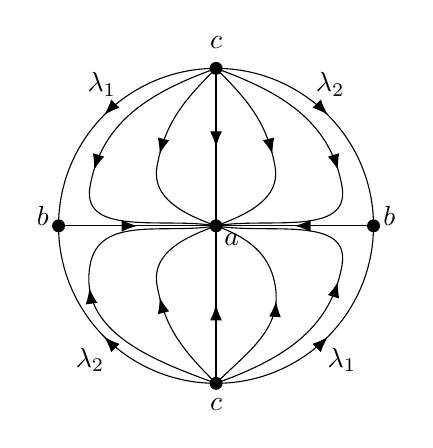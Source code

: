 \begin{tikzpicture}
	%Draw the circle
	\draw[] (0,0) circle [radius=2];
	%Point a
	\draw [fill] (0,0) circle [radius=0.75mm]
	node [label={[below,yshift=-1mm,xshift=2mm]$a$}] {};
	%Point c (up)
	\draw [fill] (0,2) circle [radius=0.75mm]
	node [label={[above]$c$}] {};
	%Point c (down)
	\draw [fill] (0,-2) circle [radius=0.75mm]
	node [label={[below,yshift=-2mm]$c$}] {};
	%Point b (left)
	\draw [fill] (-2,0) circle [radius=0.75mm]
	node [label={[left]$b$}] {};
	%Point b (right)
	\draw [fill] (2,0) circle [radius=0.75mm]
	node [label={[right]$b$}] {};

	%Arrow in c --> b (upper left)
	\draw[-{Latex[length=2mm]}] (-1.41,1.42) -- (-1.42,1.41);
	\draw (-1.45,1.4) node [label=$\lambda_1$]{};
	%Arrow in c --> b (upper right)
	\draw[-{Latex[length=2mm]}] (1.41,1.42) -- (1.42,1.41);
	\draw (1.45,1.4) node [label=$\lambda_2$]{};
	%Arrow in c --> b (lower left)
	\draw[-{Latex[length=2mm]}] (-1.41,-1.42) -- (-1.42,-1.41);
	\draw (-1.6,-2.1) node [label=$\lambda_2$]{};
	%Arrow in c --> b (lower right)
	\draw[-{Latex[length=2mm]}] (1.41,-1.42) -- (1.42,-1.41);
	\draw (1.6,-2.1) node [label=$\lambda_1$]{};

	%Arrow c --> a (upper)
	\path[draw,decoration={markings, mark=at position 0.5 with \arrow{Latex[length=2mm]},},postaction=decorate] (0,2) to (0,0);
	%Arrow c --> a (lower)
	\path[draw,decoration={markings, mark=at position 0.5 with \arrow{Latex[length=2mm]},},postaction=decorate] (0,-2) to (0,0);
	%Arrow b --> a (left)
	\path[draw,decoration={markings, mark=at position 0.5 with \arrow{Latex[length=2mm]},},postaction=decorate] (-2,0) to (0,0);
	%Arrow b --> a (right)
	\path[draw,decoration={markings, mark=at position 0.5 with \arrow{Latex[length=2mm]},},postaction=decorate] (2,0) to (0,0);

	%Arrows c --> a (upper right)
	\path[draw,decoration={markings, mark=at position 0.5 with \arrow{Latex[length=2mm]},},postaction=decorate] (0,2) to [out=340,in=100] (1.6,0.5) to [out=280,in=10] (0,0);
	\path[draw,decoration={markings, mark=at position 0.5 with \arrow{Latex[length=2mm]},},postaction=decorate] (0,2) to [out=315,in=100] (0.75,0.75) to [out=280,in=20] (0,0);
	%Arrows c --> a (upper left)
	\path[draw,decoration={markings, mark=at position 0.5 with \arrow{Latex[length=2mm]},},postaction=decorate] (0,2) to [out=200,in=80] (-1.6,0.5) to [out=260,in=170] (0,0);
	\path[draw,decoration={markings, mark=at position 0.5 with \arrow{Latex[length=2mm]},},postaction=decorate] (0,2) to [out=225,in=80] (-0.75,0.75) to [out=260,in=160] (0,0);
	%Arrows c --> a (lower right)
	\path[draw,decoration={markings, mark=at position 0.5 with \arrow{Latex[length=2mm]},},postaction=decorate] (0,-2) to [out=20,in=260] (1.6,-0.5) to [out=80,in=350] (0,0);
	\path[draw,decoration={markings, mark=at position 0.5 with \arrow{Latex[length=2mm]},},postaction=decorate] (0,-2) to [out=45,in=280] (0.75,-0.75) to [out=100,in=340] (0,0);
	%Arrows c --> a (lower left)
	\path[draw,decoration={markings, mark=at position 0.5 with \arrow{Latex[length=2mm]},},postaction=decorate] (0,-2) to [out=160,in=260] (-1.6,-0.5) to [out=80,in=190] (0,0);
	\path[draw,decoration={markings, mark=at position 0.5 with \arrow{Latex[length=2mm]},},postaction=decorate] (0,-2) to [out=135,in=280] (-0.75,-0.75) to [out=100,in=200] (0,0);
\end{tikzpicture}
